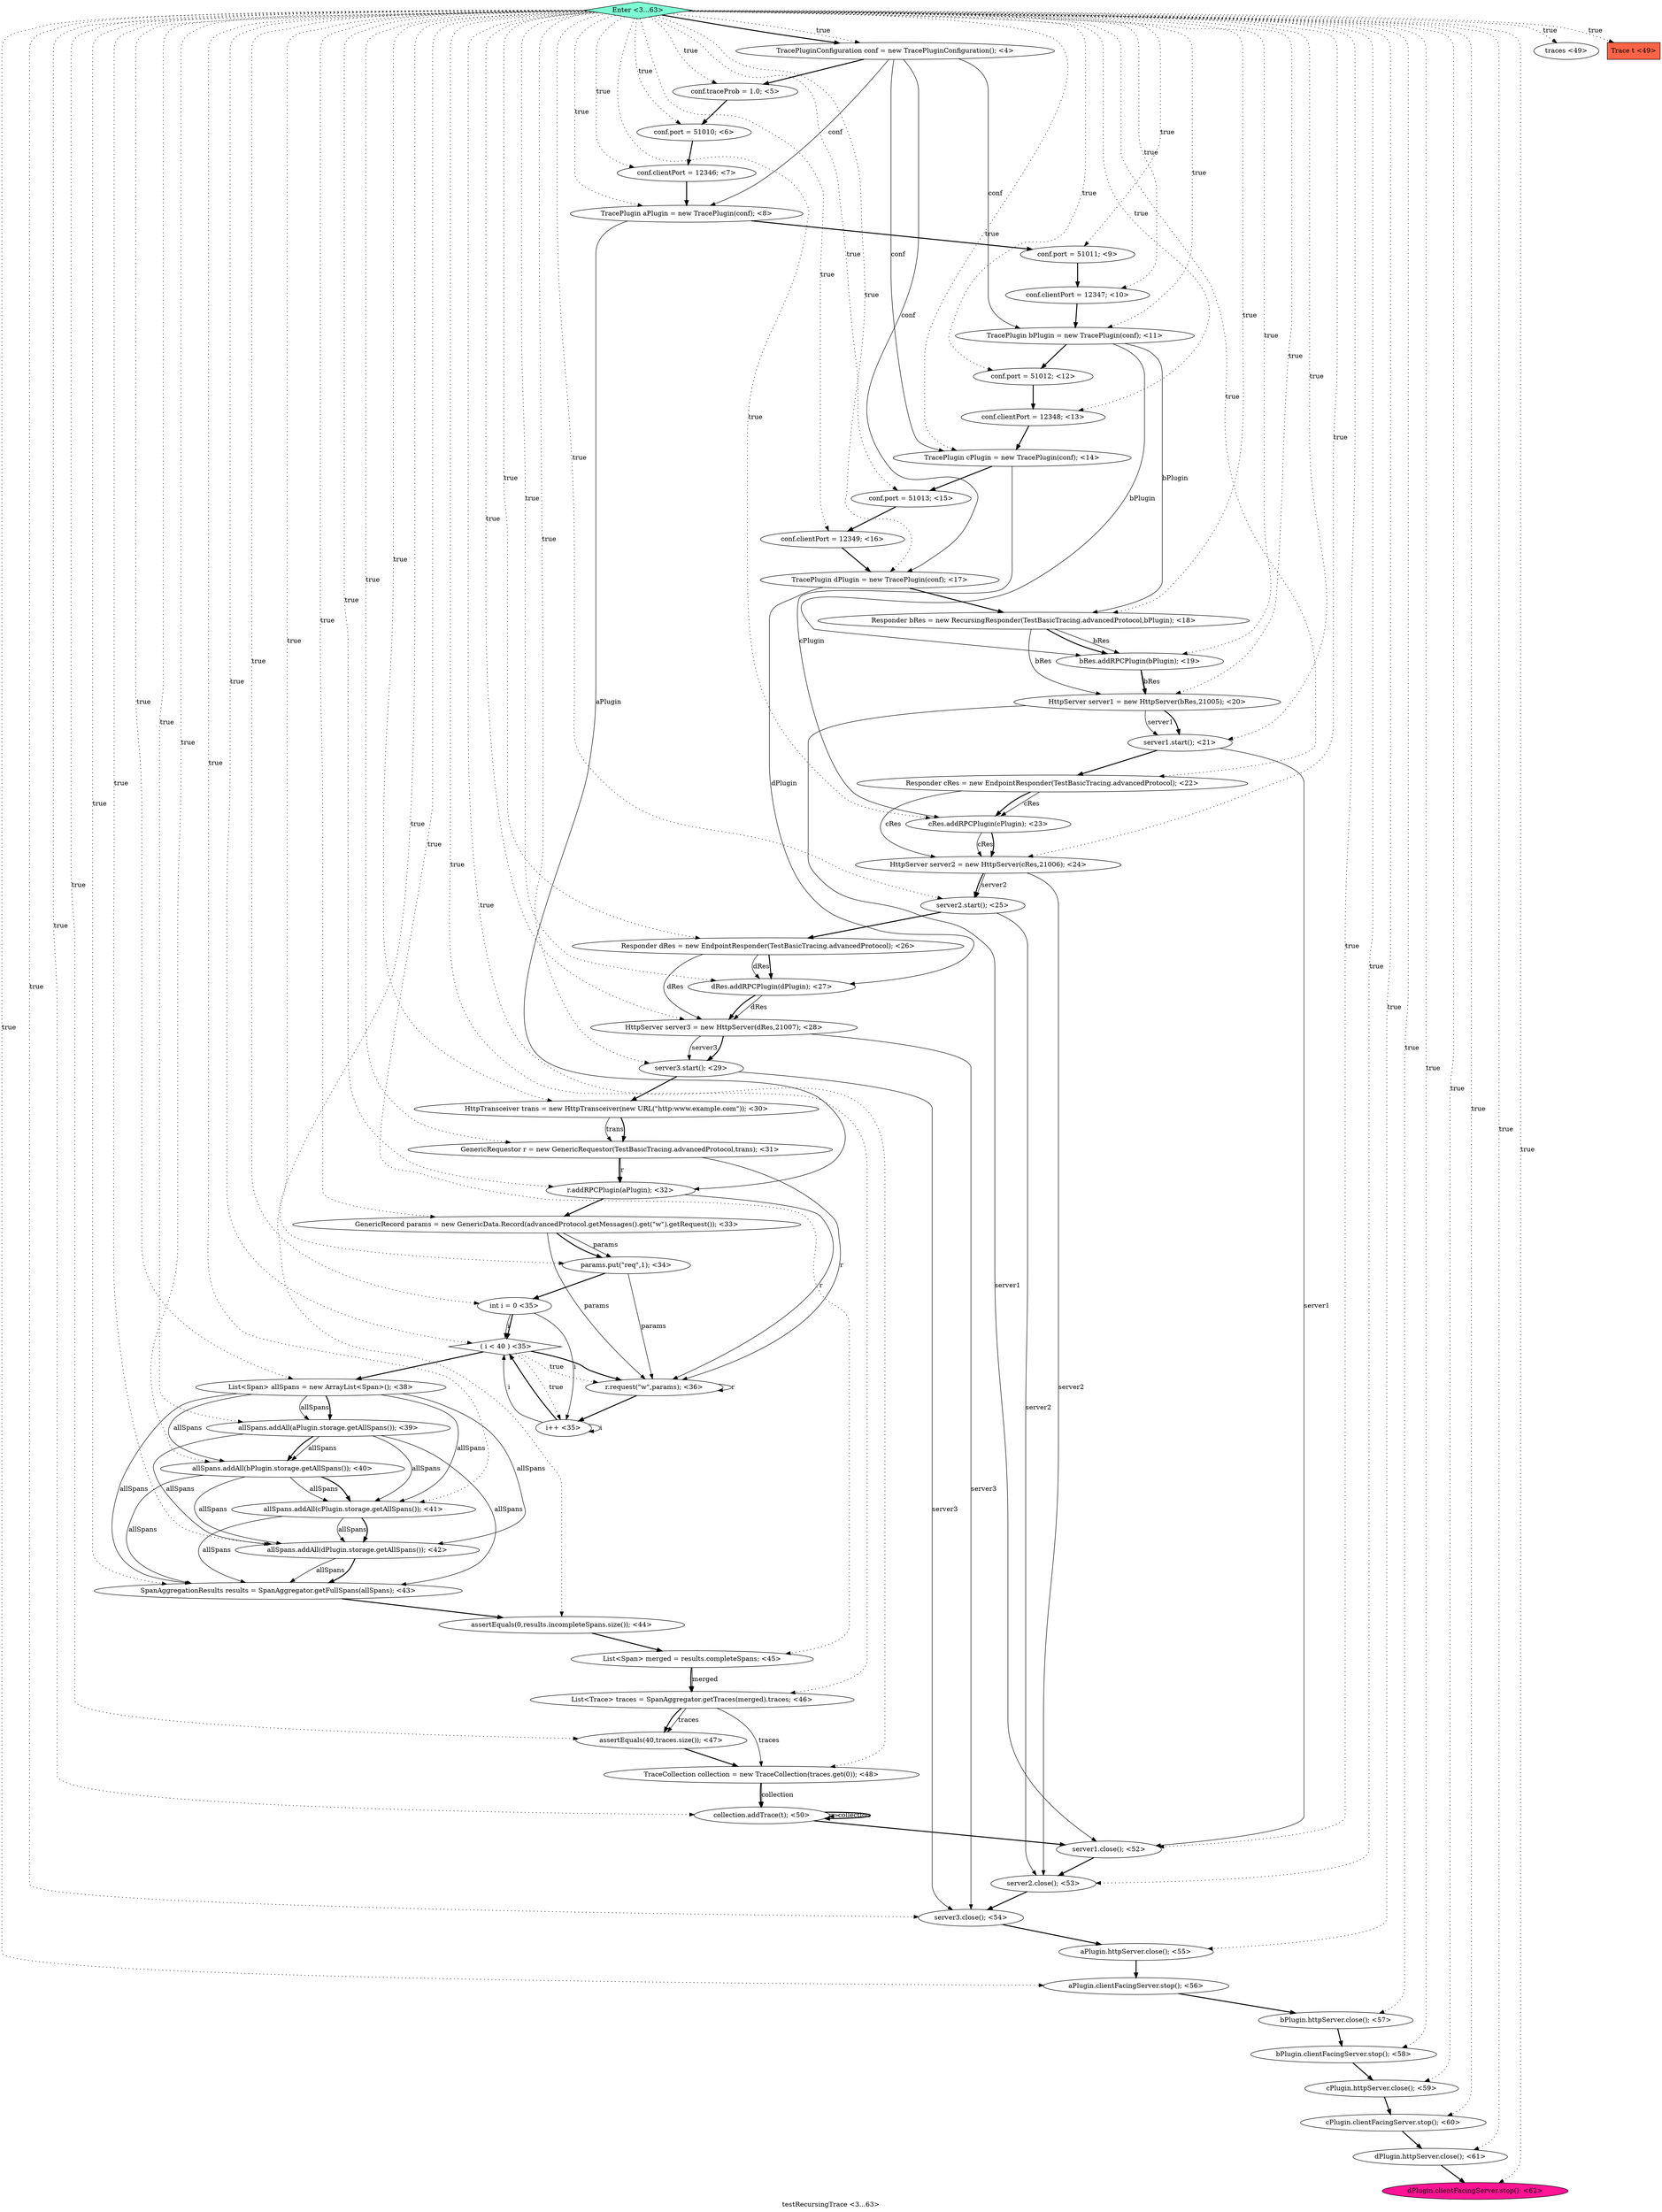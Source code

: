 digraph PDG {
label = "testRecursingTrace <3...63>";
0.40 [style = filled, label = "SpanAggregationResults results = SpanAggregator.getFullSpans(allSpans); <43>", fillcolor = white, shape = ellipse];
0.51 [style = filled, label = "server3.close(); <54>", fillcolor = white, shape = ellipse];
0.27 [style = filled, label = "GenericRequestor r = new GenericRequestor(TestBasicTracing.advancedProtocol,trans); <31>", fillcolor = white, shape = ellipse];
0.28 [style = filled, label = "r.addRPCPlugin(aPlugin); <32>", fillcolor = white, shape = ellipse];
0.32 [style = filled, label = " ( i < 40 ) <35>", fillcolor = white, shape = diamond];
0.6 [style = filled, label = "conf.clientPort = 12347; <10>", fillcolor = white, shape = ellipse];
0.38 [style = filled, label = "allSpans.addAll(cPlugin.storage.getAllSpans()); <41>", fillcolor = white, shape = ellipse];
0.1 [style = filled, label = "conf.traceProb = 1.0; <5>", fillcolor = white, shape = ellipse];
0.37 [style = filled, label = "allSpans.addAll(bPlugin.storage.getAllSpans()); <40>", fillcolor = white, shape = ellipse];
0.58 [style = filled, label = "dPlugin.httpServer.close(); <61>", fillcolor = white, shape = ellipse];
0.23 [style = filled, label = "dRes.addRPCPlugin(dPlugin); <27>", fillcolor = white, shape = ellipse];
0.50 [style = filled, label = "server2.close(); <53>", fillcolor = white, shape = ellipse];
0.30 [style = filled, label = "params.put(\"req\",1); <34>", fillcolor = white, shape = ellipse];
0.52 [style = filled, label = "aPlugin.httpServer.close(); <55>", fillcolor = white, shape = ellipse];
0.59 [style = filled, label = "dPlugin.clientFacingServer.stop(); <62>", fillcolor = deeppink, shape = ellipse];
0.13 [style = filled, label = "TracePlugin dPlugin = new TracePlugin(conf); <17>", fillcolor = white, shape = ellipse];
0.17 [style = filled, label = "server1.start(); <21>", fillcolor = white, shape = ellipse];
0.4 [style = filled, label = "TracePlugin aPlugin = new TracePlugin(conf); <8>", fillcolor = white, shape = ellipse];
0.19 [style = filled, label = "cRes.addRPCPlugin(cPlugin); <23>", fillcolor = white, shape = ellipse];
0.14 [style = filled, label = "Responder bRes = new RecursingResponder(TestBasicTracing.advancedProtocol,bPlugin); <18>", fillcolor = white, shape = ellipse];
0.9 [style = filled, label = "conf.clientPort = 12348; <13>", fillcolor = white, shape = ellipse];
0.33 [style = filled, label = "i++ <35>", fillcolor = white, shape = ellipse];
0.25 [style = filled, label = "server3.start(); <29>", fillcolor = white, shape = ellipse];
0.31 [style = filled, label = "int i = 0 <35>", fillcolor = white, shape = ellipse];
0.45 [style = filled, label = "TraceCollection collection = new TraceCollection(traces.get(0)); <48>", fillcolor = white, shape = ellipse];
0.3 [style = filled, label = "conf.clientPort = 12346; <7>", fillcolor = white, shape = ellipse];
0.48 [style = filled, label = "collection.addTrace(t); <50>", fillcolor = white, shape = ellipse];
0.26 [style = filled, label = "HttpTransceiver trans = new HttpTransceiver(new URL(\"http:www.example.com\")); <30>", fillcolor = white, shape = ellipse];
0.0 [style = filled, label = "TracePluginConfiguration conf = new TracePluginConfiguration(); <4>", fillcolor = white, shape = ellipse];
0.49 [style = filled, label = "server1.close(); <52>", fillcolor = white, shape = ellipse];
0.22 [style = filled, label = "Responder dRes = new EndpointResponder(TestBasicTracing.advancedProtocol); <26>", fillcolor = white, shape = ellipse];
0.2 [style = filled, label = "conf.port = 51010; <6>", fillcolor = white, shape = ellipse];
0.47 [style = filled, label = "traces <49>", fillcolor = white, shape = ellipse];
0.8 [style = filled, label = "conf.port = 51012; <12>", fillcolor = white, shape = ellipse];
0.11 [style = filled, label = "conf.port = 51013; <15>", fillcolor = white, shape = ellipse];
0.35 [style = filled, label = "List<Span> allSpans = new ArrayList<Span>(); <38>", fillcolor = white, shape = ellipse];
0.29 [style = filled, label = "GenericRecord params = new GenericData.Record(advancedProtocol.getMessages().get(\"w\").getRequest()); <33>", fillcolor = white, shape = ellipse];
0.42 [style = filled, label = "List<Span> merged = results.completeSpans; <45>", fillcolor = white, shape = ellipse];
0.60 [style = filled, label = "Enter <3...63>", fillcolor = aquamarine, shape = diamond];
0.55 [style = filled, label = "bPlugin.clientFacingServer.stop(); <58>", fillcolor = white, shape = ellipse];
0.12 [style = filled, label = "conf.clientPort = 12349; <16>", fillcolor = white, shape = ellipse];
0.46 [style = filled, label = "Trace t <49>", fillcolor = tomato, shape = box];
0.5 [style = filled, label = "conf.port = 51011; <9>", fillcolor = white, shape = ellipse];
0.57 [style = filled, label = "cPlugin.clientFacingServer.stop(); <60>", fillcolor = white, shape = ellipse];
0.7 [style = filled, label = "TracePlugin bPlugin = new TracePlugin(conf); <11>", fillcolor = white, shape = ellipse];
0.41 [style = filled, label = "assertEquals(0,results.incompleteSpans.size()); <44>", fillcolor = white, shape = ellipse];
0.36 [style = filled, label = "allSpans.addAll(aPlugin.storage.getAllSpans()); <39>", fillcolor = white, shape = ellipse];
0.34 [style = filled, label = "r.request(\"w\",params); <36>", fillcolor = white, shape = ellipse];
0.10 [style = filled, label = "TracePlugin cPlugin = new TracePlugin(conf); <14>", fillcolor = white, shape = ellipse];
0.54 [style = filled, label = "bPlugin.httpServer.close(); <57>", fillcolor = white, shape = ellipse];
0.24 [style = filled, label = "HttpServer server3 = new HttpServer(dRes,21007); <28>", fillcolor = white, shape = ellipse];
0.39 [style = filled, label = "allSpans.addAll(dPlugin.storage.getAllSpans()); <42>", fillcolor = white, shape = ellipse];
0.53 [style = filled, label = "aPlugin.clientFacingServer.stop(); <56>", fillcolor = white, shape = ellipse];
0.44 [style = filled, label = "assertEquals(40,traces.size()); <47>", fillcolor = white, shape = ellipse];
0.16 [style = filled, label = "HttpServer server1 = new HttpServer(bRes,21005); <20>", fillcolor = white, shape = ellipse];
0.15 [style = filled, label = "bRes.addRPCPlugin(bPlugin); <19>", fillcolor = white, shape = ellipse];
0.20 [style = filled, label = "HttpServer server2 = new HttpServer(cRes,21006); <24>", fillcolor = white, shape = ellipse];
0.21 [style = filled, label = "server2.start(); <25>", fillcolor = white, shape = ellipse];
0.43 [style = filled, label = "List<Trace> traces = SpanAggregator.getTraces(merged).traces; <46>", fillcolor = white, shape = ellipse];
0.56 [style = filled, label = "cPlugin.httpServer.close(); <59>", fillcolor = white, shape = ellipse];
0.18 [style = filled, label = "Responder cRes = new EndpointResponder(TestBasicTracing.advancedProtocol); <22>", fillcolor = white, shape = ellipse];
0.0 -> 0.1 [style = bold, label=""];
0.0 -> 0.4 [style = solid, label="conf"];
0.0 -> 0.7 [style = solid, label="conf"];
0.0 -> 0.10 [style = solid, label="conf"];
0.0 -> 0.13 [style = solid, label="conf"];
0.1 -> 0.2 [style = bold, label=""];
0.2 -> 0.3 [style = bold, label=""];
0.3 -> 0.4 [style = bold, label=""];
0.4 -> 0.5 [style = bold, label=""];
0.4 -> 0.28 [style = solid, label="aPlugin"];
0.5 -> 0.6 [style = bold, label=""];
0.6 -> 0.7 [style = bold, label=""];
0.7 -> 0.8 [style = bold, label=""];
0.7 -> 0.14 [style = solid, label="bPlugin"];
0.7 -> 0.15 [style = solid, label="bPlugin"];
0.8 -> 0.9 [style = bold, label=""];
0.9 -> 0.10 [style = bold, label=""];
0.10 -> 0.11 [style = bold, label=""];
0.10 -> 0.19 [style = solid, label="cPlugin"];
0.11 -> 0.12 [style = bold, label=""];
0.12 -> 0.13 [style = bold, label=""];
0.13 -> 0.14 [style = bold, label=""];
0.13 -> 0.23 [style = solid, label="dPlugin"];
0.14 -> 0.15 [style = solid, label="bRes"];
0.14 -> 0.15 [style = bold, label=""];
0.14 -> 0.16 [style = solid, label="bRes"];
0.15 -> 0.16 [style = solid, label="bRes"];
0.15 -> 0.16 [style = bold, label=""];
0.16 -> 0.17 [style = solid, label="server1"];
0.16 -> 0.17 [style = bold, label=""];
0.16 -> 0.49 [style = solid, label="server1"];
0.17 -> 0.18 [style = bold, label=""];
0.17 -> 0.49 [style = solid, label="server1"];
0.18 -> 0.19 [style = solid, label="cRes"];
0.18 -> 0.19 [style = bold, label=""];
0.18 -> 0.20 [style = solid, label="cRes"];
0.19 -> 0.20 [style = solid, label="cRes"];
0.19 -> 0.20 [style = bold, label=""];
0.20 -> 0.21 [style = solid, label="server2"];
0.20 -> 0.21 [style = bold, label=""];
0.20 -> 0.50 [style = solid, label="server2"];
0.21 -> 0.22 [style = bold, label=""];
0.21 -> 0.50 [style = solid, label="server2"];
0.22 -> 0.23 [style = solid, label="dRes"];
0.22 -> 0.23 [style = bold, label=""];
0.22 -> 0.24 [style = solid, label="dRes"];
0.23 -> 0.24 [style = solid, label="dRes"];
0.23 -> 0.24 [style = bold, label=""];
0.24 -> 0.25 [style = solid, label="server3"];
0.24 -> 0.25 [style = bold, label=""];
0.24 -> 0.51 [style = solid, label="server3"];
0.25 -> 0.26 [style = bold, label=""];
0.25 -> 0.51 [style = solid, label="server3"];
0.26 -> 0.27 [style = solid, label="trans"];
0.26 -> 0.27 [style = bold, label=""];
0.27 -> 0.28 [style = solid, label="r"];
0.27 -> 0.28 [style = bold, label=""];
0.27 -> 0.34 [style = solid, label="r"];
0.28 -> 0.29 [style = bold, label=""];
0.28 -> 0.34 [style = solid, label="r"];
0.29 -> 0.30 [style = solid, label="params"];
0.29 -> 0.30 [style = bold, label=""];
0.29 -> 0.34 [style = solid, label="params"];
0.30 -> 0.31 [style = bold, label=""];
0.30 -> 0.34 [style = solid, label="params"];
0.31 -> 0.32 [style = solid, label="i"];
0.31 -> 0.32 [style = bold, label=""];
0.31 -> 0.33 [style = solid, label="i"];
0.32 -> 0.33 [style = dotted, label="true"];
0.32 -> 0.34 [style = dotted, label="true"];
0.32 -> 0.34 [style = bold, label=""];
0.32 -> 0.35 [style = bold, label=""];
0.33 -> 0.32 [style = solid, label="i"];
0.33 -> 0.32 [style = bold, label=""];
0.33 -> 0.33 [style = solid, label="i"];
0.34 -> 0.33 [style = bold, label=""];
0.34 -> 0.34 [style = solid, label="r"];
0.35 -> 0.36 [style = solid, label="allSpans"];
0.35 -> 0.36 [style = bold, label=""];
0.35 -> 0.37 [style = solid, label="allSpans"];
0.35 -> 0.38 [style = solid, label="allSpans"];
0.35 -> 0.39 [style = solid, label="allSpans"];
0.35 -> 0.40 [style = solid, label="allSpans"];
0.36 -> 0.37 [style = solid, label="allSpans"];
0.36 -> 0.37 [style = bold, label=""];
0.36 -> 0.38 [style = solid, label="allSpans"];
0.36 -> 0.39 [style = solid, label="allSpans"];
0.36 -> 0.40 [style = solid, label="allSpans"];
0.37 -> 0.38 [style = solid, label="allSpans"];
0.37 -> 0.38 [style = bold, label=""];
0.37 -> 0.39 [style = solid, label="allSpans"];
0.37 -> 0.40 [style = solid, label="allSpans"];
0.38 -> 0.39 [style = solid, label="allSpans"];
0.38 -> 0.39 [style = bold, label=""];
0.38 -> 0.40 [style = solid, label="allSpans"];
0.39 -> 0.40 [style = solid, label="allSpans"];
0.39 -> 0.40 [style = bold, label=""];
0.40 -> 0.41 [style = bold, label=""];
0.41 -> 0.42 [style = bold, label=""];
0.42 -> 0.43 [style = solid, label="merged"];
0.42 -> 0.43 [style = bold, label=""];
0.43 -> 0.44 [style = solid, label="traces"];
0.43 -> 0.44 [style = bold, label=""];
0.43 -> 0.45 [style = solid, label="traces"];
0.44 -> 0.45 [style = bold, label=""];
0.45 -> 0.48 [style = solid, label="collection"];
0.45 -> 0.48 [style = bold, label=""];
0.48 -> 0.48 [style = solid, label="collection"];
0.48 -> 0.48 [style = bold, label=""];
0.48 -> 0.49 [style = bold, label=""];
0.49 -> 0.50 [style = bold, label=""];
0.50 -> 0.51 [style = bold, label=""];
0.51 -> 0.52 [style = bold, label=""];
0.52 -> 0.53 [style = bold, label=""];
0.53 -> 0.54 [style = bold, label=""];
0.54 -> 0.55 [style = bold, label=""];
0.55 -> 0.56 [style = bold, label=""];
0.56 -> 0.57 [style = bold, label=""];
0.57 -> 0.58 [style = bold, label=""];
0.58 -> 0.59 [style = bold, label=""];
0.60 -> 0.0 [style = dotted, label="true"];
0.60 -> 0.0 [style = bold, label=""];
0.60 -> 0.1 [style = dotted, label="true"];
0.60 -> 0.2 [style = dotted, label="true"];
0.60 -> 0.3 [style = dotted, label="true"];
0.60 -> 0.4 [style = dotted, label="true"];
0.60 -> 0.5 [style = dotted, label="true"];
0.60 -> 0.6 [style = dotted, label="true"];
0.60 -> 0.7 [style = dotted, label="true"];
0.60 -> 0.8 [style = dotted, label="true"];
0.60 -> 0.9 [style = dotted, label="true"];
0.60 -> 0.10 [style = dotted, label="true"];
0.60 -> 0.11 [style = dotted, label="true"];
0.60 -> 0.12 [style = dotted, label="true"];
0.60 -> 0.13 [style = dotted, label="true"];
0.60 -> 0.14 [style = dotted, label="true"];
0.60 -> 0.15 [style = dotted, label="true"];
0.60 -> 0.16 [style = dotted, label="true"];
0.60 -> 0.17 [style = dotted, label="true"];
0.60 -> 0.18 [style = dotted, label="true"];
0.60 -> 0.19 [style = dotted, label="true"];
0.60 -> 0.20 [style = dotted, label="true"];
0.60 -> 0.21 [style = dotted, label="true"];
0.60 -> 0.22 [style = dotted, label="true"];
0.60 -> 0.23 [style = dotted, label="true"];
0.60 -> 0.24 [style = dotted, label="true"];
0.60 -> 0.25 [style = dotted, label="true"];
0.60 -> 0.26 [style = dotted, label="true"];
0.60 -> 0.27 [style = dotted, label="true"];
0.60 -> 0.28 [style = dotted, label="true"];
0.60 -> 0.29 [style = dotted, label="true"];
0.60 -> 0.30 [style = dotted, label="true"];
0.60 -> 0.31 [style = dotted, label="true"];
0.60 -> 0.32 [style = dotted, label="true"];
0.60 -> 0.35 [style = dotted, label="true"];
0.60 -> 0.36 [style = dotted, label="true"];
0.60 -> 0.37 [style = dotted, label="true"];
0.60 -> 0.38 [style = dotted, label="true"];
0.60 -> 0.39 [style = dotted, label="true"];
0.60 -> 0.40 [style = dotted, label="true"];
0.60 -> 0.41 [style = dotted, label="true"];
0.60 -> 0.42 [style = dotted, label="true"];
0.60 -> 0.43 [style = dotted, label="true"];
0.60 -> 0.44 [style = dotted, label="true"];
0.60 -> 0.45 [style = dotted, label="true"];
0.60 -> 0.46 [style = dotted, label="true"];
0.60 -> 0.47 [style = dotted, label="true"];
0.60 -> 0.48 [style = dotted, label="true"];
0.60 -> 0.49 [style = dotted, label="true"];
0.60 -> 0.50 [style = dotted, label="true"];
0.60 -> 0.51 [style = dotted, label="true"];
0.60 -> 0.52 [style = dotted, label="true"];
0.60 -> 0.53 [style = dotted, label="true"];
0.60 -> 0.54 [style = dotted, label="true"];
0.60 -> 0.55 [style = dotted, label="true"];
0.60 -> 0.56 [style = dotted, label="true"];
0.60 -> 0.57 [style = dotted, label="true"];
0.60 -> 0.58 [style = dotted, label="true"];
0.60 -> 0.59 [style = dotted, label="true"];
}
